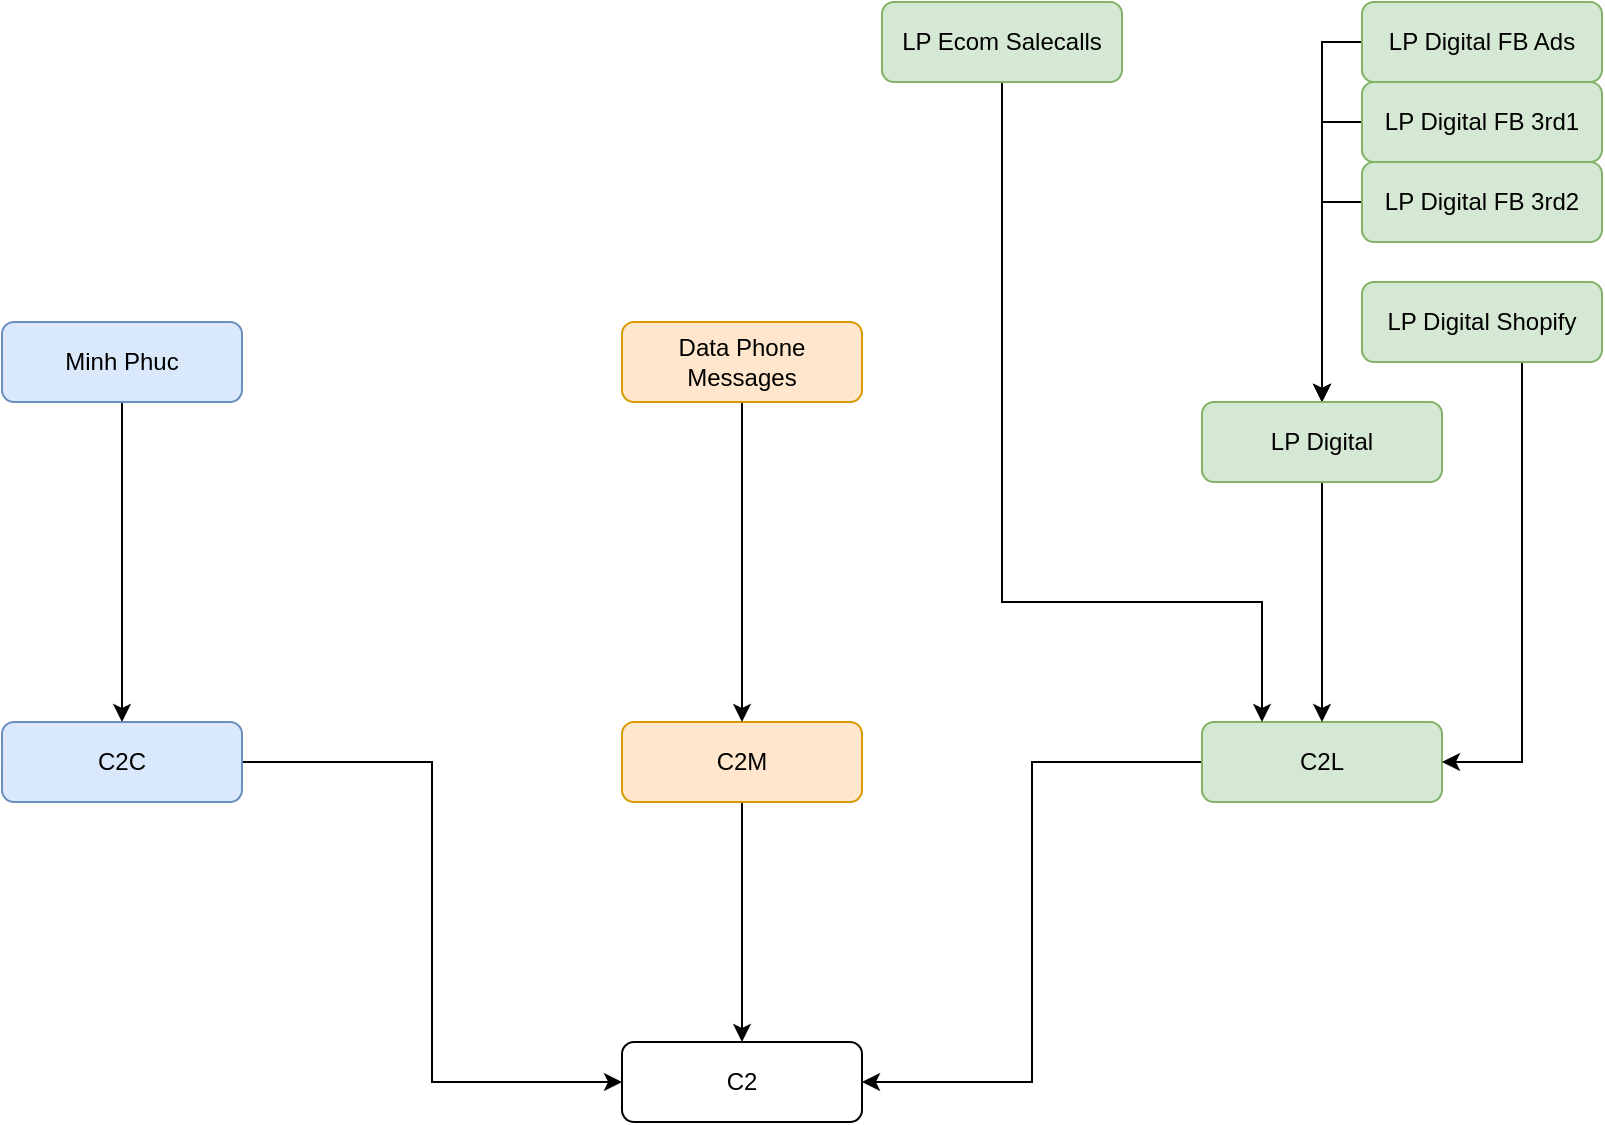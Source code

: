 <mxfile version="13.6.5" type="device"><diagram id="C5RBs43oDa-KdzZeNtuy" name="Page-1"><mxGraphModel dx="1422" dy="801" grid="1" gridSize="10" guides="1" tooltips="1" connect="1" arrows="1" fold="1" page="1" pageScale="1" pageWidth="900" pageHeight="1600" math="0" shadow="0"><root><mxCell id="WIyWlLk6GJQsqaUBKTNV-0"/><mxCell id="WIyWlLk6GJQsqaUBKTNV-1" parent="WIyWlLk6GJQsqaUBKTNV-0"/><mxCell id="8L7PkmwgLCcDazthM84n-8" style="edgeStyle=orthogonalEdgeStyle;rounded=0;orthogonalLoop=1;jettySize=auto;html=1;entryX=0.5;entryY=0;entryDx=0;entryDy=0;" parent="WIyWlLk6GJQsqaUBKTNV-1" source="WIyWlLk6GJQsqaUBKTNV-3" target="8L7PkmwgLCcDazthM84n-7" edge="1"><mxGeometry relative="1" as="geometry"><Array as="points"><mxPoint x="740" y="60"/></Array></mxGeometry></mxCell><mxCell id="WIyWlLk6GJQsqaUBKTNV-3" value="LP Digital FB Ads" style="rounded=1;whiteSpace=wrap;html=1;fontSize=12;glass=0;strokeWidth=1;shadow=0;fillColor=#d5e8d4;strokeColor=#82b366;" parent="WIyWlLk6GJQsqaUBKTNV-1" vertex="1"><mxGeometry x="760" y="40" width="120" height="40" as="geometry"/></mxCell><mxCell id="8L7PkmwgLCcDazthM84n-19" style="edgeStyle=orthogonalEdgeStyle;rounded=0;orthogonalLoop=1;jettySize=auto;html=1;entryX=0.5;entryY=0;entryDx=0;entryDy=0;" parent="WIyWlLk6GJQsqaUBKTNV-1" source="8L7PkmwgLCcDazthM84n-0" target="8L7PkmwgLCcDazthM84n-18" edge="1"><mxGeometry relative="1" as="geometry"/></mxCell><mxCell id="8L7PkmwgLCcDazthM84n-0" value="C2M" style="rounded=1;whiteSpace=wrap;html=1;fontSize=12;glass=0;strokeWidth=1;shadow=0;fillColor=#ffe6cc;strokeColor=#d79b00;" parent="WIyWlLk6GJQsqaUBKTNV-1" vertex="1"><mxGeometry x="390" y="400" width="120" height="40" as="geometry"/></mxCell><mxCell id="8L7PkmwgLCcDazthM84n-21" style="edgeStyle=orthogonalEdgeStyle;rounded=0;orthogonalLoop=1;jettySize=auto;html=1;entryX=1;entryY=0.5;entryDx=0;entryDy=0;" parent="WIyWlLk6GJQsqaUBKTNV-1" source="8L7PkmwgLCcDazthM84n-1" target="8L7PkmwgLCcDazthM84n-18" edge="1"><mxGeometry relative="1" as="geometry"/></mxCell><mxCell id="8L7PkmwgLCcDazthM84n-1" value="C2L" style="rounded=1;whiteSpace=wrap;html=1;fontSize=12;glass=0;strokeWidth=1;shadow=0;fillColor=#d5e8d4;strokeColor=#82b366;" parent="WIyWlLk6GJQsqaUBKTNV-1" vertex="1"><mxGeometry x="680" y="400" width="120" height="40" as="geometry"/></mxCell><mxCell id="8L7PkmwgLCcDazthM84n-20" style="edgeStyle=orthogonalEdgeStyle;rounded=0;orthogonalLoop=1;jettySize=auto;html=1;entryX=0;entryY=0.5;entryDx=0;entryDy=0;" parent="WIyWlLk6GJQsqaUBKTNV-1" source="8L7PkmwgLCcDazthM84n-2" target="8L7PkmwgLCcDazthM84n-18" edge="1"><mxGeometry relative="1" as="geometry"/></mxCell><mxCell id="8L7PkmwgLCcDazthM84n-2" value="C2C" style="rounded=1;whiteSpace=wrap;html=1;fontSize=12;glass=0;strokeWidth=1;shadow=0;fillColor=#dae8fc;strokeColor=#6c8ebf;" parent="WIyWlLk6GJQsqaUBKTNV-1" vertex="1"><mxGeometry x="80" y="400" width="120" height="40" as="geometry"/></mxCell><mxCell id="8L7PkmwgLCcDazthM84n-9" style="edgeStyle=orthogonalEdgeStyle;rounded=0;orthogonalLoop=1;jettySize=auto;html=1;entryX=0.5;entryY=0;entryDx=0;entryDy=0;" parent="WIyWlLk6GJQsqaUBKTNV-1" source="8L7PkmwgLCcDazthM84n-3" target="8L7PkmwgLCcDazthM84n-7" edge="1"><mxGeometry relative="1" as="geometry"><Array as="points"><mxPoint x="740" y="100"/></Array></mxGeometry></mxCell><mxCell id="8L7PkmwgLCcDazthM84n-3" value="LP Digital FB 3rd1" style="rounded=1;whiteSpace=wrap;html=1;fontSize=12;glass=0;strokeWidth=1;shadow=0;fillColor=#d5e8d4;strokeColor=#82b366;" parent="WIyWlLk6GJQsqaUBKTNV-1" vertex="1"><mxGeometry x="760" y="80" width="120" height="40" as="geometry"/></mxCell><mxCell id="8L7PkmwgLCcDazthM84n-10" style="edgeStyle=orthogonalEdgeStyle;rounded=0;orthogonalLoop=1;jettySize=auto;html=1;entryX=0.5;entryY=0;entryDx=0;entryDy=0;" parent="WIyWlLk6GJQsqaUBKTNV-1" source="8L7PkmwgLCcDazthM84n-4" target="8L7PkmwgLCcDazthM84n-7" edge="1"><mxGeometry relative="1" as="geometry"><mxPoint x="740.0" y="230" as="targetPoint"/><Array as="points"><mxPoint x="740" y="140"/></Array></mxGeometry></mxCell><mxCell id="8L7PkmwgLCcDazthM84n-4" value="LP Digital FB 3rd2" style="rounded=1;whiteSpace=wrap;html=1;fontSize=12;glass=0;strokeWidth=1;shadow=0;fillColor=#d5e8d4;strokeColor=#82b366;" parent="WIyWlLk6GJQsqaUBKTNV-1" vertex="1"><mxGeometry x="760" y="120" width="120" height="40" as="geometry"/></mxCell><mxCell id="8L7PkmwgLCcDazthM84n-11" style="edgeStyle=orthogonalEdgeStyle;rounded=0;orthogonalLoop=1;jettySize=auto;html=1;entryX=1;entryY=0.5;entryDx=0;entryDy=0;" parent="WIyWlLk6GJQsqaUBKTNV-1" source="8L7PkmwgLCcDazthM84n-5" target="8L7PkmwgLCcDazthM84n-1" edge="1"><mxGeometry relative="1" as="geometry"><mxPoint x="740.0" y="230" as="targetPoint"/><Array as="points"><mxPoint x="840" y="420"/></Array></mxGeometry></mxCell><mxCell id="8L7PkmwgLCcDazthM84n-5" value="LP Digital Shopify" style="rounded=1;whiteSpace=wrap;html=1;fontSize=12;glass=0;strokeWidth=1;shadow=0;fillColor=#d5e8d4;strokeColor=#82b366;" parent="WIyWlLk6GJQsqaUBKTNV-1" vertex="1"><mxGeometry x="760" y="180" width="120" height="40" as="geometry"/></mxCell><mxCell id="8L7PkmwgLCcDazthM84n-12" style="edgeStyle=orthogonalEdgeStyle;rounded=0;orthogonalLoop=1;jettySize=auto;html=1;entryX=0.25;entryY=0;entryDx=0;entryDy=0;" parent="WIyWlLk6GJQsqaUBKTNV-1" source="8L7PkmwgLCcDazthM84n-6" target="8L7PkmwgLCcDazthM84n-1" edge="1"><mxGeometry relative="1" as="geometry"><mxPoint x="690" y="370" as="targetPoint"/><Array as="points"><mxPoint x="580" y="340"/><mxPoint x="710" y="340"/></Array></mxGeometry></mxCell><mxCell id="8L7PkmwgLCcDazthM84n-6" value="LP Ecom Salecalls" style="rounded=1;whiteSpace=wrap;html=1;fontSize=12;glass=0;strokeWidth=1;shadow=0;fillColor=#d5e8d4;strokeColor=#82b366;" parent="WIyWlLk6GJQsqaUBKTNV-1" vertex="1"><mxGeometry x="520" y="40" width="120" height="40" as="geometry"/></mxCell><mxCell id="8L7PkmwgLCcDazthM84n-13" style="edgeStyle=orthogonalEdgeStyle;rounded=0;orthogonalLoop=1;jettySize=auto;html=1;entryX=0.5;entryY=0;entryDx=0;entryDy=0;" parent="WIyWlLk6GJQsqaUBKTNV-1" source="8L7PkmwgLCcDazthM84n-7" target="8L7PkmwgLCcDazthM84n-1" edge="1"><mxGeometry relative="1" as="geometry"/></mxCell><mxCell id="8L7PkmwgLCcDazthM84n-7" value="LP Digital" style="rounded=1;whiteSpace=wrap;html=1;fontSize=12;glass=0;strokeWidth=1;shadow=0;fillColor=#d5e8d4;strokeColor=#82b366;" parent="WIyWlLk6GJQsqaUBKTNV-1" vertex="1"><mxGeometry x="680" y="240" width="120" height="40" as="geometry"/></mxCell><mxCell id="8L7PkmwgLCcDazthM84n-17" style="edgeStyle=orthogonalEdgeStyle;rounded=0;orthogonalLoop=1;jettySize=auto;html=1;entryX=0.5;entryY=0;entryDx=0;entryDy=0;" parent="WIyWlLk6GJQsqaUBKTNV-1" source="8L7PkmwgLCcDazthM84n-14" target="8L7PkmwgLCcDazthM84n-0" edge="1"><mxGeometry relative="1" as="geometry"/></mxCell><mxCell id="8L7PkmwgLCcDazthM84n-14" value="Data Phone Messages" style="rounded=1;whiteSpace=wrap;html=1;fontSize=12;glass=0;strokeWidth=1;shadow=0;fillColor=#ffe6cc;strokeColor=#d79b00;" parent="WIyWlLk6GJQsqaUBKTNV-1" vertex="1"><mxGeometry x="390" y="200" width="120" height="40" as="geometry"/></mxCell><mxCell id="8L7PkmwgLCcDazthM84n-16" style="edgeStyle=orthogonalEdgeStyle;rounded=0;orthogonalLoop=1;jettySize=auto;html=1;" parent="WIyWlLk6GJQsqaUBKTNV-1" source="8L7PkmwgLCcDazthM84n-15" target="8L7PkmwgLCcDazthM84n-2" edge="1"><mxGeometry relative="1" as="geometry"/></mxCell><mxCell id="8L7PkmwgLCcDazthM84n-15" value="Minh Phuc" style="rounded=1;whiteSpace=wrap;html=1;fontSize=12;glass=0;strokeWidth=1;shadow=0;fillColor=#dae8fc;strokeColor=#6c8ebf;" parent="WIyWlLk6GJQsqaUBKTNV-1" vertex="1"><mxGeometry x="80" y="200" width="120" height="40" as="geometry"/></mxCell><mxCell id="8L7PkmwgLCcDazthM84n-18" value="C2" style="rounded=1;whiteSpace=wrap;html=1;fontSize=12;glass=0;strokeWidth=1;shadow=0;" parent="WIyWlLk6GJQsqaUBKTNV-1" vertex="1"><mxGeometry x="390" y="560" width="120" height="40" as="geometry"/></mxCell></root></mxGraphModel></diagram></mxfile>